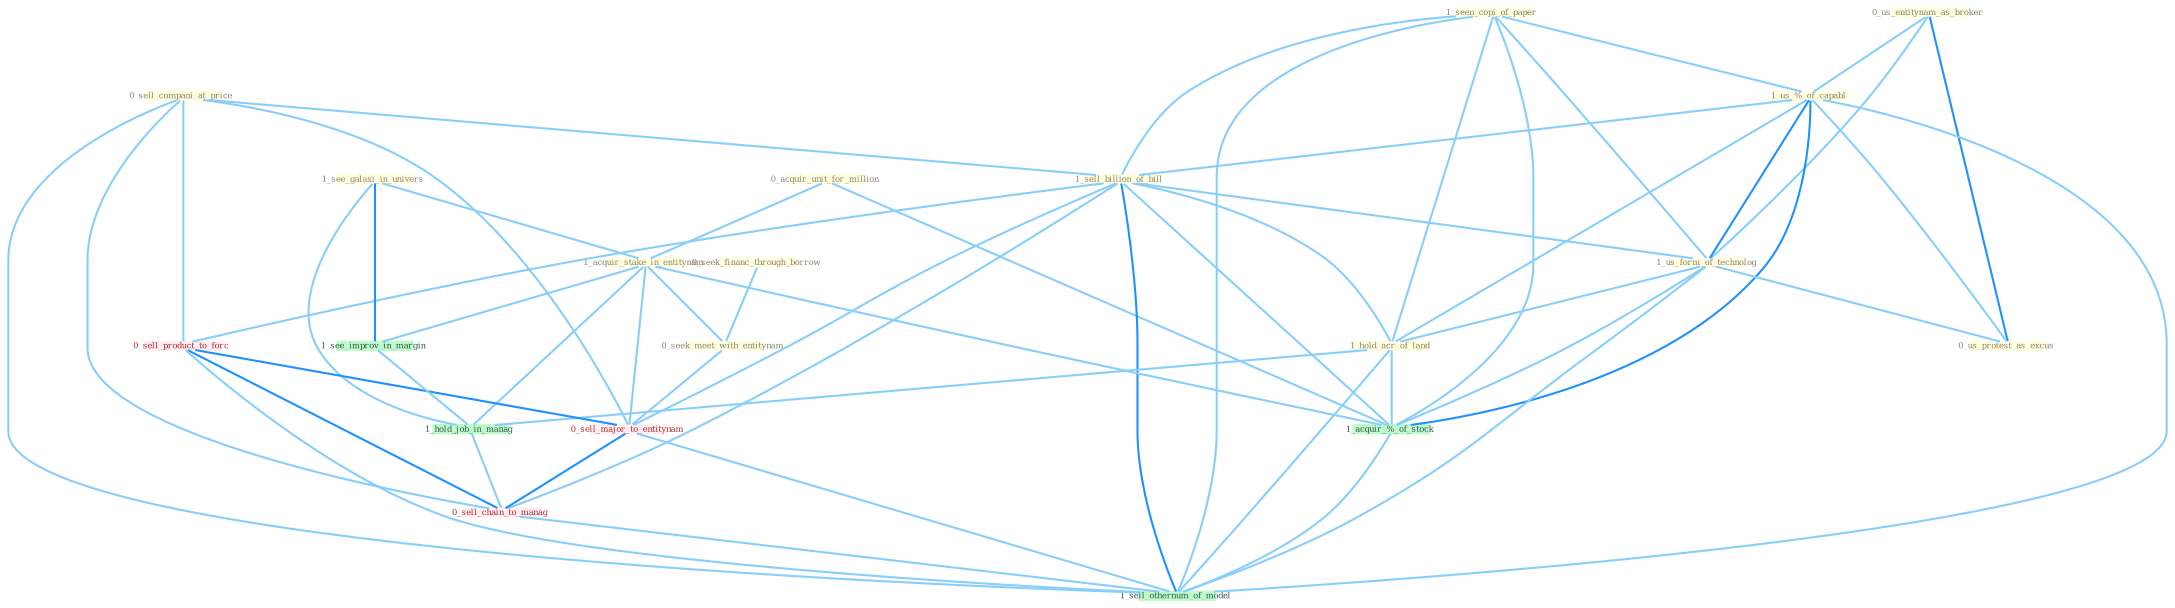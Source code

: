 Graph G{ 
    node
    [shape=polygon,style=filled,width=.5,height=.06,color="#BDFCC9",fixedsize=true,fontsize=4,
    fontcolor="#2f4f4f"];
    {node
    [color="#ffffe0", fontcolor="#8b7d6b"] "1_seen_copi_of_paper " "0_us_entitynam_as_broker " "0_acquir_unit_for_million " "1_us_%_of_capabl " "0_sell_compani_at_price " "1_sell_billion_of_bill " "1_us_form_of_technolog " "1_hold_acr_of_land " "0_us_protest_as_excus " "1_see_galaxi_in_univers " "0_seek_financ_through_borrow " "1_acquir_stake_in_entitynam " "0_seek_meet_with_entitynam "}
{node [color="#fff0f5", fontcolor="#b22222"] "0_sell_product_to_forc " "0_sell_major_to_entitynam " "0_sell_chain_to_manag "}
edge [color="#B0E2FF"];

	"1_seen_copi_of_paper " -- "1_us_%_of_capabl " [w="1", color="#87cefa" ];
	"1_seen_copi_of_paper " -- "1_sell_billion_of_bill " [w="1", color="#87cefa" ];
	"1_seen_copi_of_paper " -- "1_us_form_of_technolog " [w="1", color="#87cefa" ];
	"1_seen_copi_of_paper " -- "1_hold_acr_of_land " [w="1", color="#87cefa" ];
	"1_seen_copi_of_paper " -- "1_acquir_%_of_stock " [w="1", color="#87cefa" ];
	"1_seen_copi_of_paper " -- "1_sell_othernum_of_model " [w="1", color="#87cefa" ];
	"0_us_entitynam_as_broker " -- "1_us_%_of_capabl " [w="1", color="#87cefa" ];
	"0_us_entitynam_as_broker " -- "1_us_form_of_technolog " [w="1", color="#87cefa" ];
	"0_us_entitynam_as_broker " -- "0_us_protest_as_excus " [w="2", color="#1e90ff" , len=0.8];
	"0_acquir_unit_for_million " -- "1_acquir_stake_in_entitynam " [w="1", color="#87cefa" ];
	"0_acquir_unit_for_million " -- "1_acquir_%_of_stock " [w="1", color="#87cefa" ];
	"1_us_%_of_capabl " -- "1_sell_billion_of_bill " [w="1", color="#87cefa" ];
	"1_us_%_of_capabl " -- "1_us_form_of_technolog " [w="2", color="#1e90ff" , len=0.8];
	"1_us_%_of_capabl " -- "1_hold_acr_of_land " [w="1", color="#87cefa" ];
	"1_us_%_of_capabl " -- "0_us_protest_as_excus " [w="1", color="#87cefa" ];
	"1_us_%_of_capabl " -- "1_acquir_%_of_stock " [w="2", color="#1e90ff" , len=0.8];
	"1_us_%_of_capabl " -- "1_sell_othernum_of_model " [w="1", color="#87cefa" ];
	"0_sell_compani_at_price " -- "1_sell_billion_of_bill " [w="1", color="#87cefa" ];
	"0_sell_compani_at_price " -- "0_sell_product_to_forc " [w="1", color="#87cefa" ];
	"0_sell_compani_at_price " -- "0_sell_major_to_entitynam " [w="1", color="#87cefa" ];
	"0_sell_compani_at_price " -- "0_sell_chain_to_manag " [w="1", color="#87cefa" ];
	"0_sell_compani_at_price " -- "1_sell_othernum_of_model " [w="1", color="#87cefa" ];
	"1_sell_billion_of_bill " -- "1_us_form_of_technolog " [w="1", color="#87cefa" ];
	"1_sell_billion_of_bill " -- "1_hold_acr_of_land " [w="1", color="#87cefa" ];
	"1_sell_billion_of_bill " -- "1_acquir_%_of_stock " [w="1", color="#87cefa" ];
	"1_sell_billion_of_bill " -- "0_sell_product_to_forc " [w="1", color="#87cefa" ];
	"1_sell_billion_of_bill " -- "0_sell_major_to_entitynam " [w="1", color="#87cefa" ];
	"1_sell_billion_of_bill " -- "0_sell_chain_to_manag " [w="1", color="#87cefa" ];
	"1_sell_billion_of_bill " -- "1_sell_othernum_of_model " [w="2", color="#1e90ff" , len=0.8];
	"1_us_form_of_technolog " -- "1_hold_acr_of_land " [w="1", color="#87cefa" ];
	"1_us_form_of_technolog " -- "0_us_protest_as_excus " [w="1", color="#87cefa" ];
	"1_us_form_of_technolog " -- "1_acquir_%_of_stock " [w="1", color="#87cefa" ];
	"1_us_form_of_technolog " -- "1_sell_othernum_of_model " [w="1", color="#87cefa" ];
	"1_hold_acr_of_land " -- "1_acquir_%_of_stock " [w="1", color="#87cefa" ];
	"1_hold_acr_of_land " -- "1_hold_job_in_manag " [w="1", color="#87cefa" ];
	"1_hold_acr_of_land " -- "1_sell_othernum_of_model " [w="1", color="#87cefa" ];
	"1_see_galaxi_in_univers " -- "1_acquir_stake_in_entitynam " [w="1", color="#87cefa" ];
	"1_see_galaxi_in_univers " -- "1_see_improv_in_margin " [w="2", color="#1e90ff" , len=0.8];
	"1_see_galaxi_in_univers " -- "1_hold_job_in_manag " [w="1", color="#87cefa" ];
	"0_seek_financ_through_borrow " -- "0_seek_meet_with_entitynam " [w="1", color="#87cefa" ];
	"1_acquir_stake_in_entitynam " -- "0_seek_meet_with_entitynam " [w="1", color="#87cefa" ];
	"1_acquir_stake_in_entitynam " -- "1_see_improv_in_margin " [w="1", color="#87cefa" ];
	"1_acquir_stake_in_entitynam " -- "1_acquir_%_of_stock " [w="1", color="#87cefa" ];
	"1_acquir_stake_in_entitynam " -- "1_hold_job_in_manag " [w="1", color="#87cefa" ];
	"1_acquir_stake_in_entitynam " -- "0_sell_major_to_entitynam " [w="1", color="#87cefa" ];
	"0_seek_meet_with_entitynam " -- "0_sell_major_to_entitynam " [w="1", color="#87cefa" ];
	"1_see_improv_in_margin " -- "1_hold_job_in_manag " [w="1", color="#87cefa" ];
	"1_acquir_%_of_stock " -- "1_sell_othernum_of_model " [w="1", color="#87cefa" ];
	"1_hold_job_in_manag " -- "0_sell_chain_to_manag " [w="1", color="#87cefa" ];
	"0_sell_product_to_forc " -- "0_sell_major_to_entitynam " [w="2", color="#1e90ff" , len=0.8];
	"0_sell_product_to_forc " -- "0_sell_chain_to_manag " [w="2", color="#1e90ff" , len=0.8];
	"0_sell_product_to_forc " -- "1_sell_othernum_of_model " [w="1", color="#87cefa" ];
	"0_sell_major_to_entitynam " -- "0_sell_chain_to_manag " [w="2", color="#1e90ff" , len=0.8];
	"0_sell_major_to_entitynam " -- "1_sell_othernum_of_model " [w="1", color="#87cefa" ];
	"0_sell_chain_to_manag " -- "1_sell_othernum_of_model " [w="1", color="#87cefa" ];
}